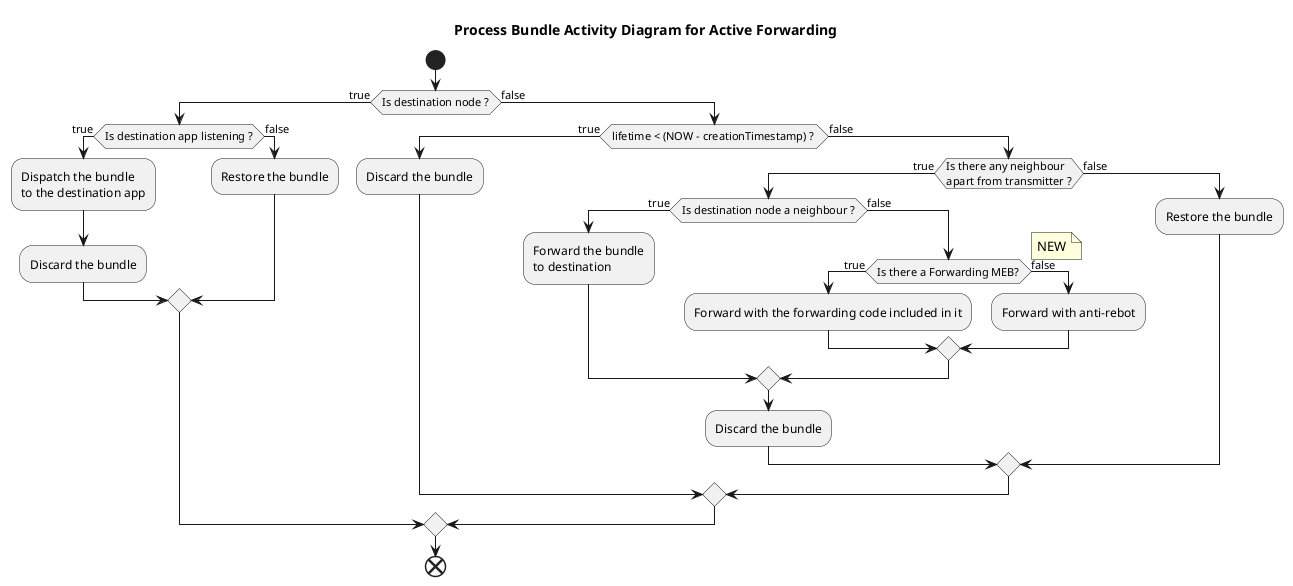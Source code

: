 
@startuml
title Process Bundle Activity Diagram for Active Forwarding

start
if (Is destination node ?) then (true)
	if (Is destination app listening ?) then (true)
		:Dispatch the bundle\nto the destination app;
		:Discard the bundle;
	else (false)
		:Restore the bundle;
	endif
else (false)
	if (lifetime < (NOW - creationTimestamp) ? ) then (true)
		:Discard the bundle;
	else (false)
		if (Is there any neighbour\napart from transmitter ?) then (true)
			if (Is destination node a neighbour ?) then (true)
				:Forward the bundle\nto destination;
			else (false)
				if (Is there a Forwarding MEB?) then (true)
					note right: NEW
					:Forward with the forwarding code included in it;
				else (false)
					:Forward with anti-rebot;
				endif
			endif
			:Discard the bundle;
		else (false)
			:Restore the bundle;
		endif
	endif
endif
end

@enduml